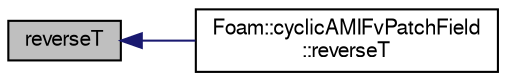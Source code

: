 digraph "reverseT"
{
  bgcolor="transparent";
  edge [fontname="FreeSans",fontsize="10",labelfontname="FreeSans",labelfontsize="10"];
  node [fontname="FreeSans",fontsize="10",shape=record];
  rankdir="LR";
  Node275 [label="reverseT",height=0.2,width=0.4,color="black", fillcolor="grey75", style="filled", fontcolor="black"];
  Node275 -> Node276 [dir="back",color="midnightblue",fontsize="10",style="solid",fontname="FreeSans"];
  Node276 [label="Foam::cyclicAMIFvPatchField\l::reverseT",height=0.2,width=0.4,color="black",URL="$a22014.html#a3b6ef41753c72a78fb451b2a4327c899",tooltip="Return neighbour-cell transformation tensor. "];
}
